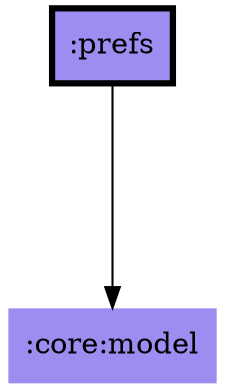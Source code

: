 digraph {
edge ["dir"="forward"]
graph ["dpi"="100","fontsize"="30","ranksep"="1.5","rankdir"="TB"]
node ["style"="filled"]
":core:model" ["fillcolor"="#9D8DF1","shape"="none"]
":prefs" ["fillcolor"="#9D8DF1","color"="black","penwidth"="3","shape"="box"]
":prefs" -> ":core:model"
}
